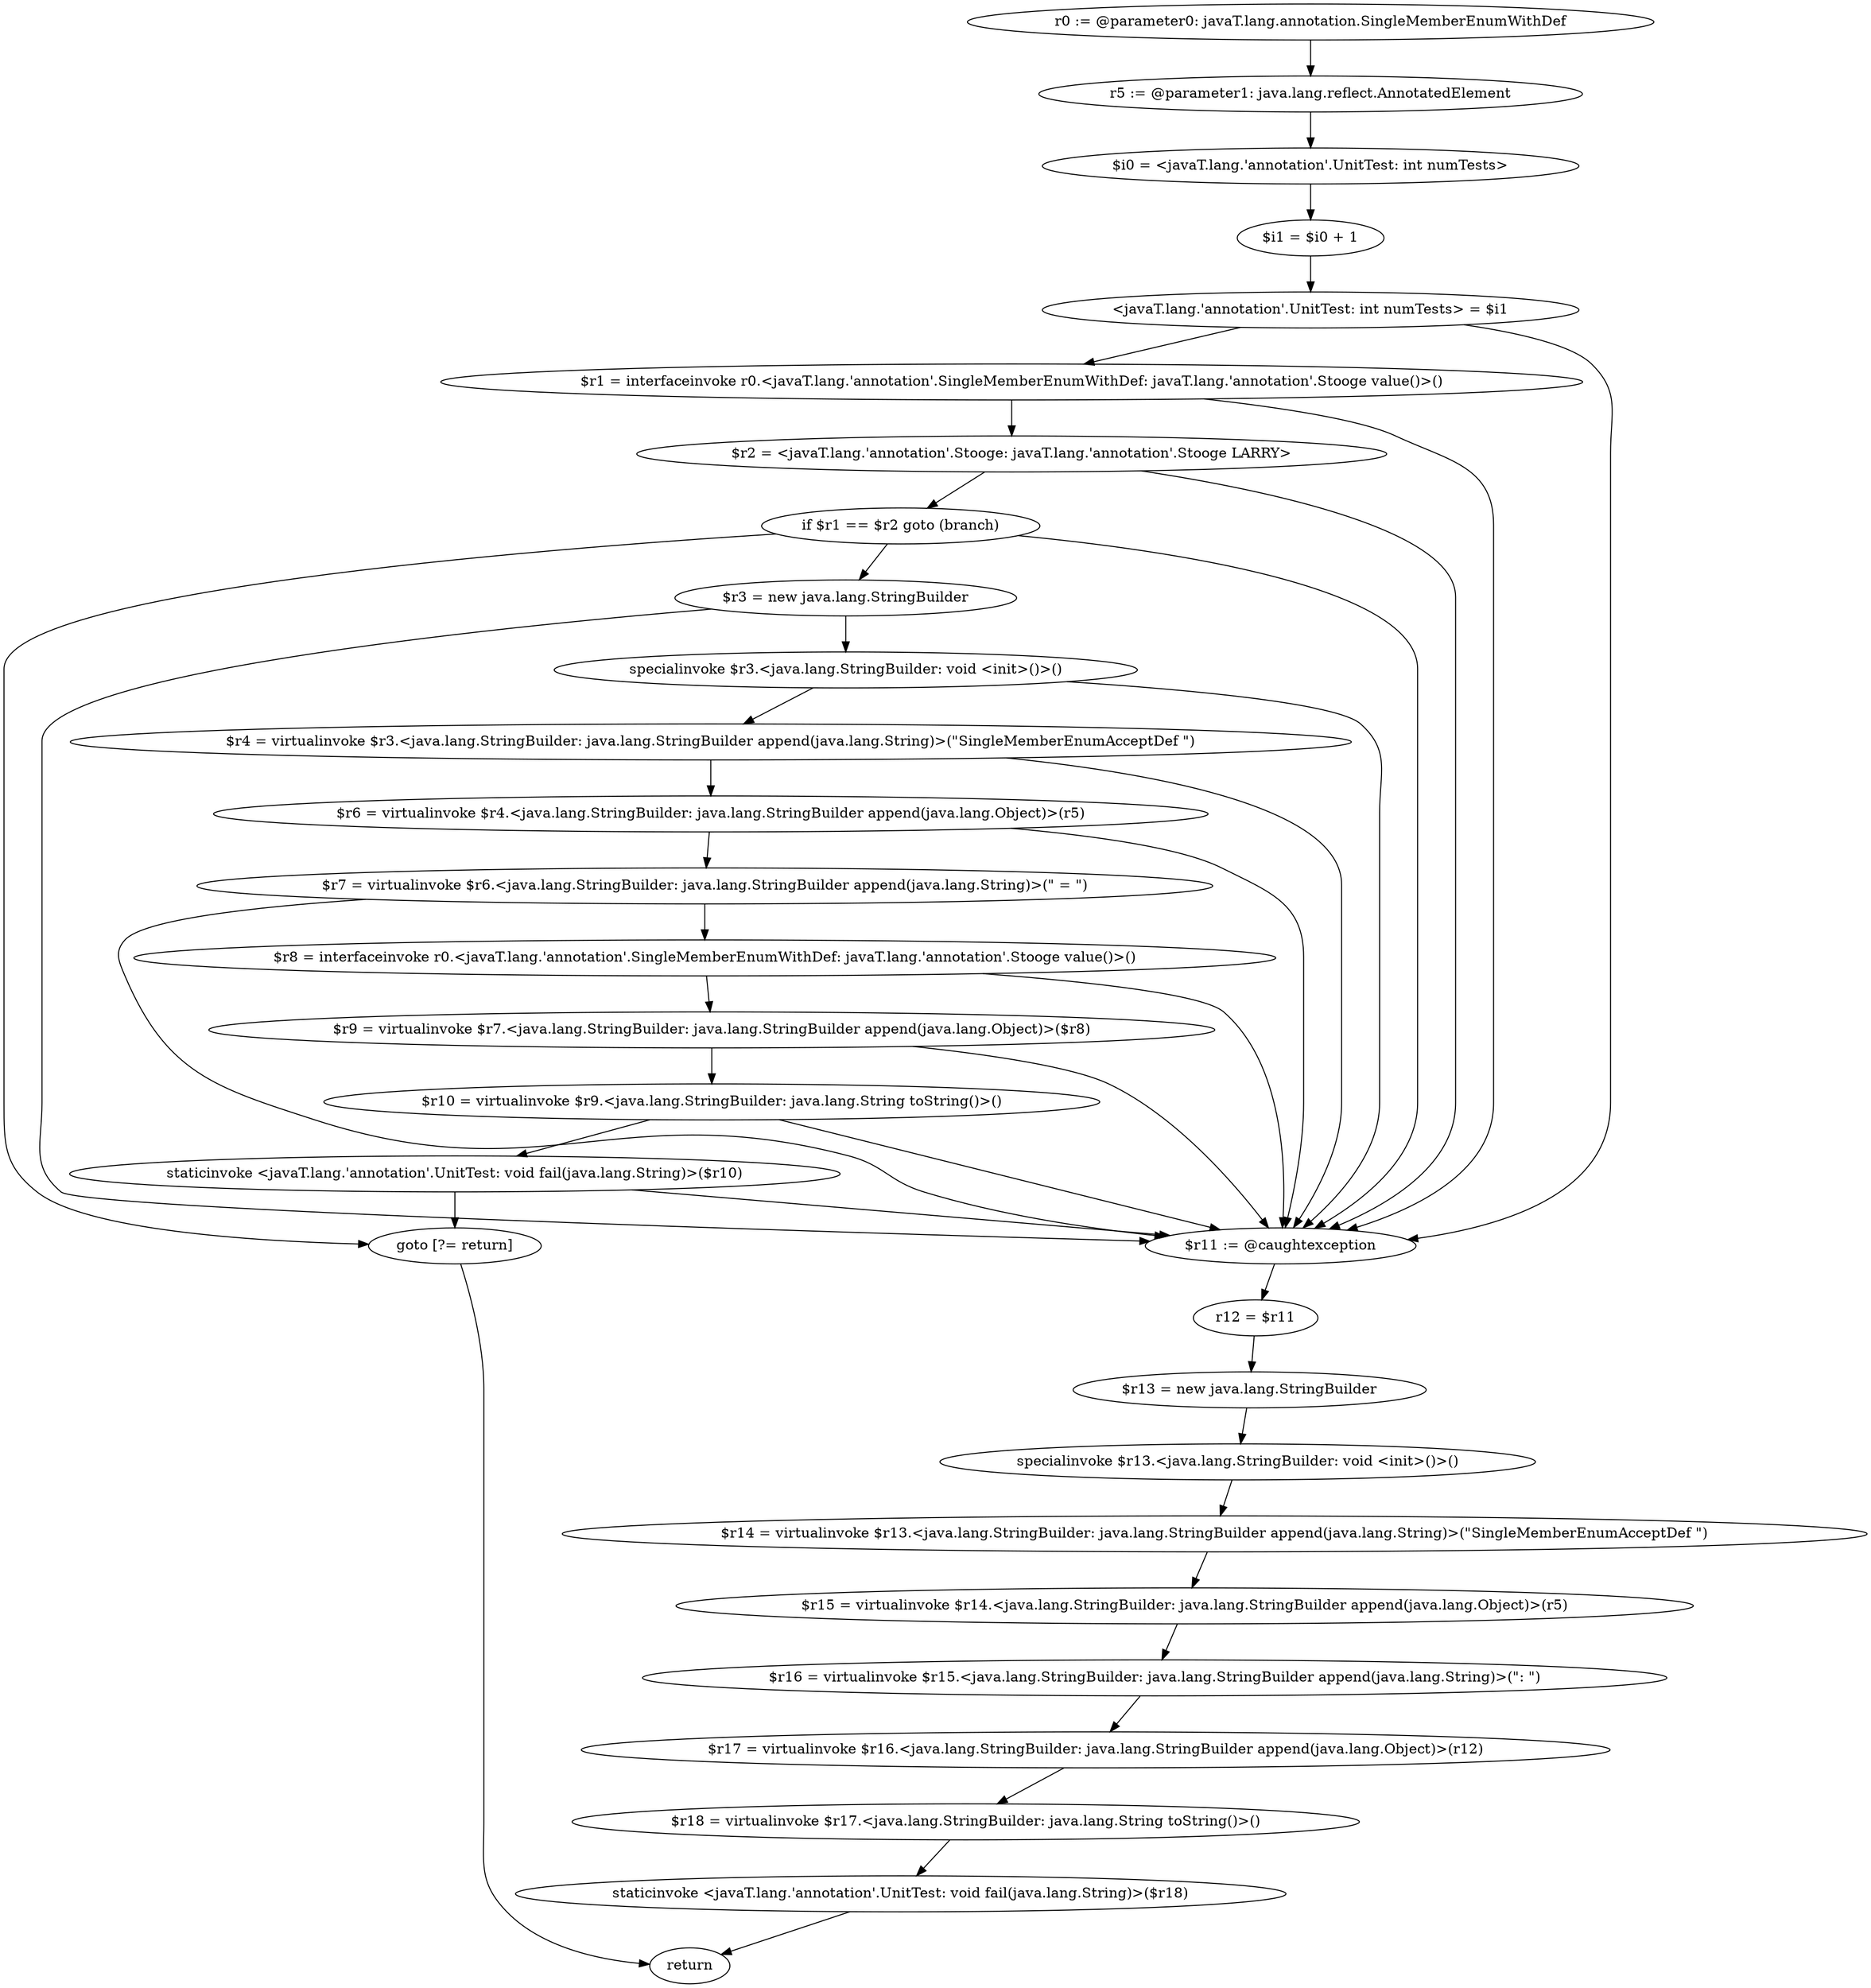 digraph "unitGraph" {
    "r0 := @parameter0: javaT.lang.annotation.SingleMemberEnumWithDef"
    "r5 := @parameter1: java.lang.reflect.AnnotatedElement"
    "$i0 = <javaT.lang.'annotation'.UnitTest: int numTests>"
    "$i1 = $i0 + 1"
    "<javaT.lang.'annotation'.UnitTest: int numTests> = $i1"
    "$r1 = interfaceinvoke r0.<javaT.lang.'annotation'.SingleMemberEnumWithDef: javaT.lang.'annotation'.Stooge value()>()"
    "$r2 = <javaT.lang.'annotation'.Stooge: javaT.lang.'annotation'.Stooge LARRY>"
    "if $r1 == $r2 goto (branch)"
    "$r3 = new java.lang.StringBuilder"
    "specialinvoke $r3.<java.lang.StringBuilder: void <init>()>()"
    "$r4 = virtualinvoke $r3.<java.lang.StringBuilder: java.lang.StringBuilder append(java.lang.String)>(\"SingleMemberEnumAcceptDef \")"
    "$r6 = virtualinvoke $r4.<java.lang.StringBuilder: java.lang.StringBuilder append(java.lang.Object)>(r5)"
    "$r7 = virtualinvoke $r6.<java.lang.StringBuilder: java.lang.StringBuilder append(java.lang.String)>(\" = \")"
    "$r8 = interfaceinvoke r0.<javaT.lang.'annotation'.SingleMemberEnumWithDef: javaT.lang.'annotation'.Stooge value()>()"
    "$r9 = virtualinvoke $r7.<java.lang.StringBuilder: java.lang.StringBuilder append(java.lang.Object)>($r8)"
    "$r10 = virtualinvoke $r9.<java.lang.StringBuilder: java.lang.String toString()>()"
    "staticinvoke <javaT.lang.'annotation'.UnitTest: void fail(java.lang.String)>($r10)"
    "goto [?= return]"
    "$r11 := @caughtexception"
    "r12 = $r11"
    "$r13 = new java.lang.StringBuilder"
    "specialinvoke $r13.<java.lang.StringBuilder: void <init>()>()"
    "$r14 = virtualinvoke $r13.<java.lang.StringBuilder: java.lang.StringBuilder append(java.lang.String)>(\"SingleMemberEnumAcceptDef \")"
    "$r15 = virtualinvoke $r14.<java.lang.StringBuilder: java.lang.StringBuilder append(java.lang.Object)>(r5)"
    "$r16 = virtualinvoke $r15.<java.lang.StringBuilder: java.lang.StringBuilder append(java.lang.String)>(\": \")"
    "$r17 = virtualinvoke $r16.<java.lang.StringBuilder: java.lang.StringBuilder append(java.lang.Object)>(r12)"
    "$r18 = virtualinvoke $r17.<java.lang.StringBuilder: java.lang.String toString()>()"
    "staticinvoke <javaT.lang.'annotation'.UnitTest: void fail(java.lang.String)>($r18)"
    "return"
    "r0 := @parameter0: javaT.lang.annotation.SingleMemberEnumWithDef"->"r5 := @parameter1: java.lang.reflect.AnnotatedElement";
    "r5 := @parameter1: java.lang.reflect.AnnotatedElement"->"$i0 = <javaT.lang.'annotation'.UnitTest: int numTests>";
    "$i0 = <javaT.lang.'annotation'.UnitTest: int numTests>"->"$i1 = $i0 + 1";
    "$i1 = $i0 + 1"->"<javaT.lang.'annotation'.UnitTest: int numTests> = $i1";
    "<javaT.lang.'annotation'.UnitTest: int numTests> = $i1"->"$r1 = interfaceinvoke r0.<javaT.lang.'annotation'.SingleMemberEnumWithDef: javaT.lang.'annotation'.Stooge value()>()";
    "<javaT.lang.'annotation'.UnitTest: int numTests> = $i1"->"$r11 := @caughtexception";
    "$r1 = interfaceinvoke r0.<javaT.lang.'annotation'.SingleMemberEnumWithDef: javaT.lang.'annotation'.Stooge value()>()"->"$r2 = <javaT.lang.'annotation'.Stooge: javaT.lang.'annotation'.Stooge LARRY>";
    "$r1 = interfaceinvoke r0.<javaT.lang.'annotation'.SingleMemberEnumWithDef: javaT.lang.'annotation'.Stooge value()>()"->"$r11 := @caughtexception";
    "$r2 = <javaT.lang.'annotation'.Stooge: javaT.lang.'annotation'.Stooge LARRY>"->"if $r1 == $r2 goto (branch)";
    "$r2 = <javaT.lang.'annotation'.Stooge: javaT.lang.'annotation'.Stooge LARRY>"->"$r11 := @caughtexception";
    "if $r1 == $r2 goto (branch)"->"$r3 = new java.lang.StringBuilder";
    "if $r1 == $r2 goto (branch)"->"goto [?= return]";
    "if $r1 == $r2 goto (branch)"->"$r11 := @caughtexception";
    "$r3 = new java.lang.StringBuilder"->"specialinvoke $r3.<java.lang.StringBuilder: void <init>()>()";
    "$r3 = new java.lang.StringBuilder"->"$r11 := @caughtexception";
    "specialinvoke $r3.<java.lang.StringBuilder: void <init>()>()"->"$r4 = virtualinvoke $r3.<java.lang.StringBuilder: java.lang.StringBuilder append(java.lang.String)>(\"SingleMemberEnumAcceptDef \")";
    "specialinvoke $r3.<java.lang.StringBuilder: void <init>()>()"->"$r11 := @caughtexception";
    "$r4 = virtualinvoke $r3.<java.lang.StringBuilder: java.lang.StringBuilder append(java.lang.String)>(\"SingleMemberEnumAcceptDef \")"->"$r6 = virtualinvoke $r4.<java.lang.StringBuilder: java.lang.StringBuilder append(java.lang.Object)>(r5)";
    "$r4 = virtualinvoke $r3.<java.lang.StringBuilder: java.lang.StringBuilder append(java.lang.String)>(\"SingleMemberEnumAcceptDef \")"->"$r11 := @caughtexception";
    "$r6 = virtualinvoke $r4.<java.lang.StringBuilder: java.lang.StringBuilder append(java.lang.Object)>(r5)"->"$r7 = virtualinvoke $r6.<java.lang.StringBuilder: java.lang.StringBuilder append(java.lang.String)>(\" = \")";
    "$r6 = virtualinvoke $r4.<java.lang.StringBuilder: java.lang.StringBuilder append(java.lang.Object)>(r5)"->"$r11 := @caughtexception";
    "$r7 = virtualinvoke $r6.<java.lang.StringBuilder: java.lang.StringBuilder append(java.lang.String)>(\" = \")"->"$r8 = interfaceinvoke r0.<javaT.lang.'annotation'.SingleMemberEnumWithDef: javaT.lang.'annotation'.Stooge value()>()";
    "$r7 = virtualinvoke $r6.<java.lang.StringBuilder: java.lang.StringBuilder append(java.lang.String)>(\" = \")"->"$r11 := @caughtexception";
    "$r8 = interfaceinvoke r0.<javaT.lang.'annotation'.SingleMemberEnumWithDef: javaT.lang.'annotation'.Stooge value()>()"->"$r9 = virtualinvoke $r7.<java.lang.StringBuilder: java.lang.StringBuilder append(java.lang.Object)>($r8)";
    "$r8 = interfaceinvoke r0.<javaT.lang.'annotation'.SingleMemberEnumWithDef: javaT.lang.'annotation'.Stooge value()>()"->"$r11 := @caughtexception";
    "$r9 = virtualinvoke $r7.<java.lang.StringBuilder: java.lang.StringBuilder append(java.lang.Object)>($r8)"->"$r10 = virtualinvoke $r9.<java.lang.StringBuilder: java.lang.String toString()>()";
    "$r9 = virtualinvoke $r7.<java.lang.StringBuilder: java.lang.StringBuilder append(java.lang.Object)>($r8)"->"$r11 := @caughtexception";
    "$r10 = virtualinvoke $r9.<java.lang.StringBuilder: java.lang.String toString()>()"->"staticinvoke <javaT.lang.'annotation'.UnitTest: void fail(java.lang.String)>($r10)";
    "$r10 = virtualinvoke $r9.<java.lang.StringBuilder: java.lang.String toString()>()"->"$r11 := @caughtexception";
    "staticinvoke <javaT.lang.'annotation'.UnitTest: void fail(java.lang.String)>($r10)"->"goto [?= return]";
    "staticinvoke <javaT.lang.'annotation'.UnitTest: void fail(java.lang.String)>($r10)"->"$r11 := @caughtexception";
    "goto [?= return]"->"return";
    "$r11 := @caughtexception"->"r12 = $r11";
    "r12 = $r11"->"$r13 = new java.lang.StringBuilder";
    "$r13 = new java.lang.StringBuilder"->"specialinvoke $r13.<java.lang.StringBuilder: void <init>()>()";
    "specialinvoke $r13.<java.lang.StringBuilder: void <init>()>()"->"$r14 = virtualinvoke $r13.<java.lang.StringBuilder: java.lang.StringBuilder append(java.lang.String)>(\"SingleMemberEnumAcceptDef \")";
    "$r14 = virtualinvoke $r13.<java.lang.StringBuilder: java.lang.StringBuilder append(java.lang.String)>(\"SingleMemberEnumAcceptDef \")"->"$r15 = virtualinvoke $r14.<java.lang.StringBuilder: java.lang.StringBuilder append(java.lang.Object)>(r5)";
    "$r15 = virtualinvoke $r14.<java.lang.StringBuilder: java.lang.StringBuilder append(java.lang.Object)>(r5)"->"$r16 = virtualinvoke $r15.<java.lang.StringBuilder: java.lang.StringBuilder append(java.lang.String)>(\": \")";
    "$r16 = virtualinvoke $r15.<java.lang.StringBuilder: java.lang.StringBuilder append(java.lang.String)>(\": \")"->"$r17 = virtualinvoke $r16.<java.lang.StringBuilder: java.lang.StringBuilder append(java.lang.Object)>(r12)";
    "$r17 = virtualinvoke $r16.<java.lang.StringBuilder: java.lang.StringBuilder append(java.lang.Object)>(r12)"->"$r18 = virtualinvoke $r17.<java.lang.StringBuilder: java.lang.String toString()>()";
    "$r18 = virtualinvoke $r17.<java.lang.StringBuilder: java.lang.String toString()>()"->"staticinvoke <javaT.lang.'annotation'.UnitTest: void fail(java.lang.String)>($r18)";
    "staticinvoke <javaT.lang.'annotation'.UnitTest: void fail(java.lang.String)>($r18)"->"return";
}
